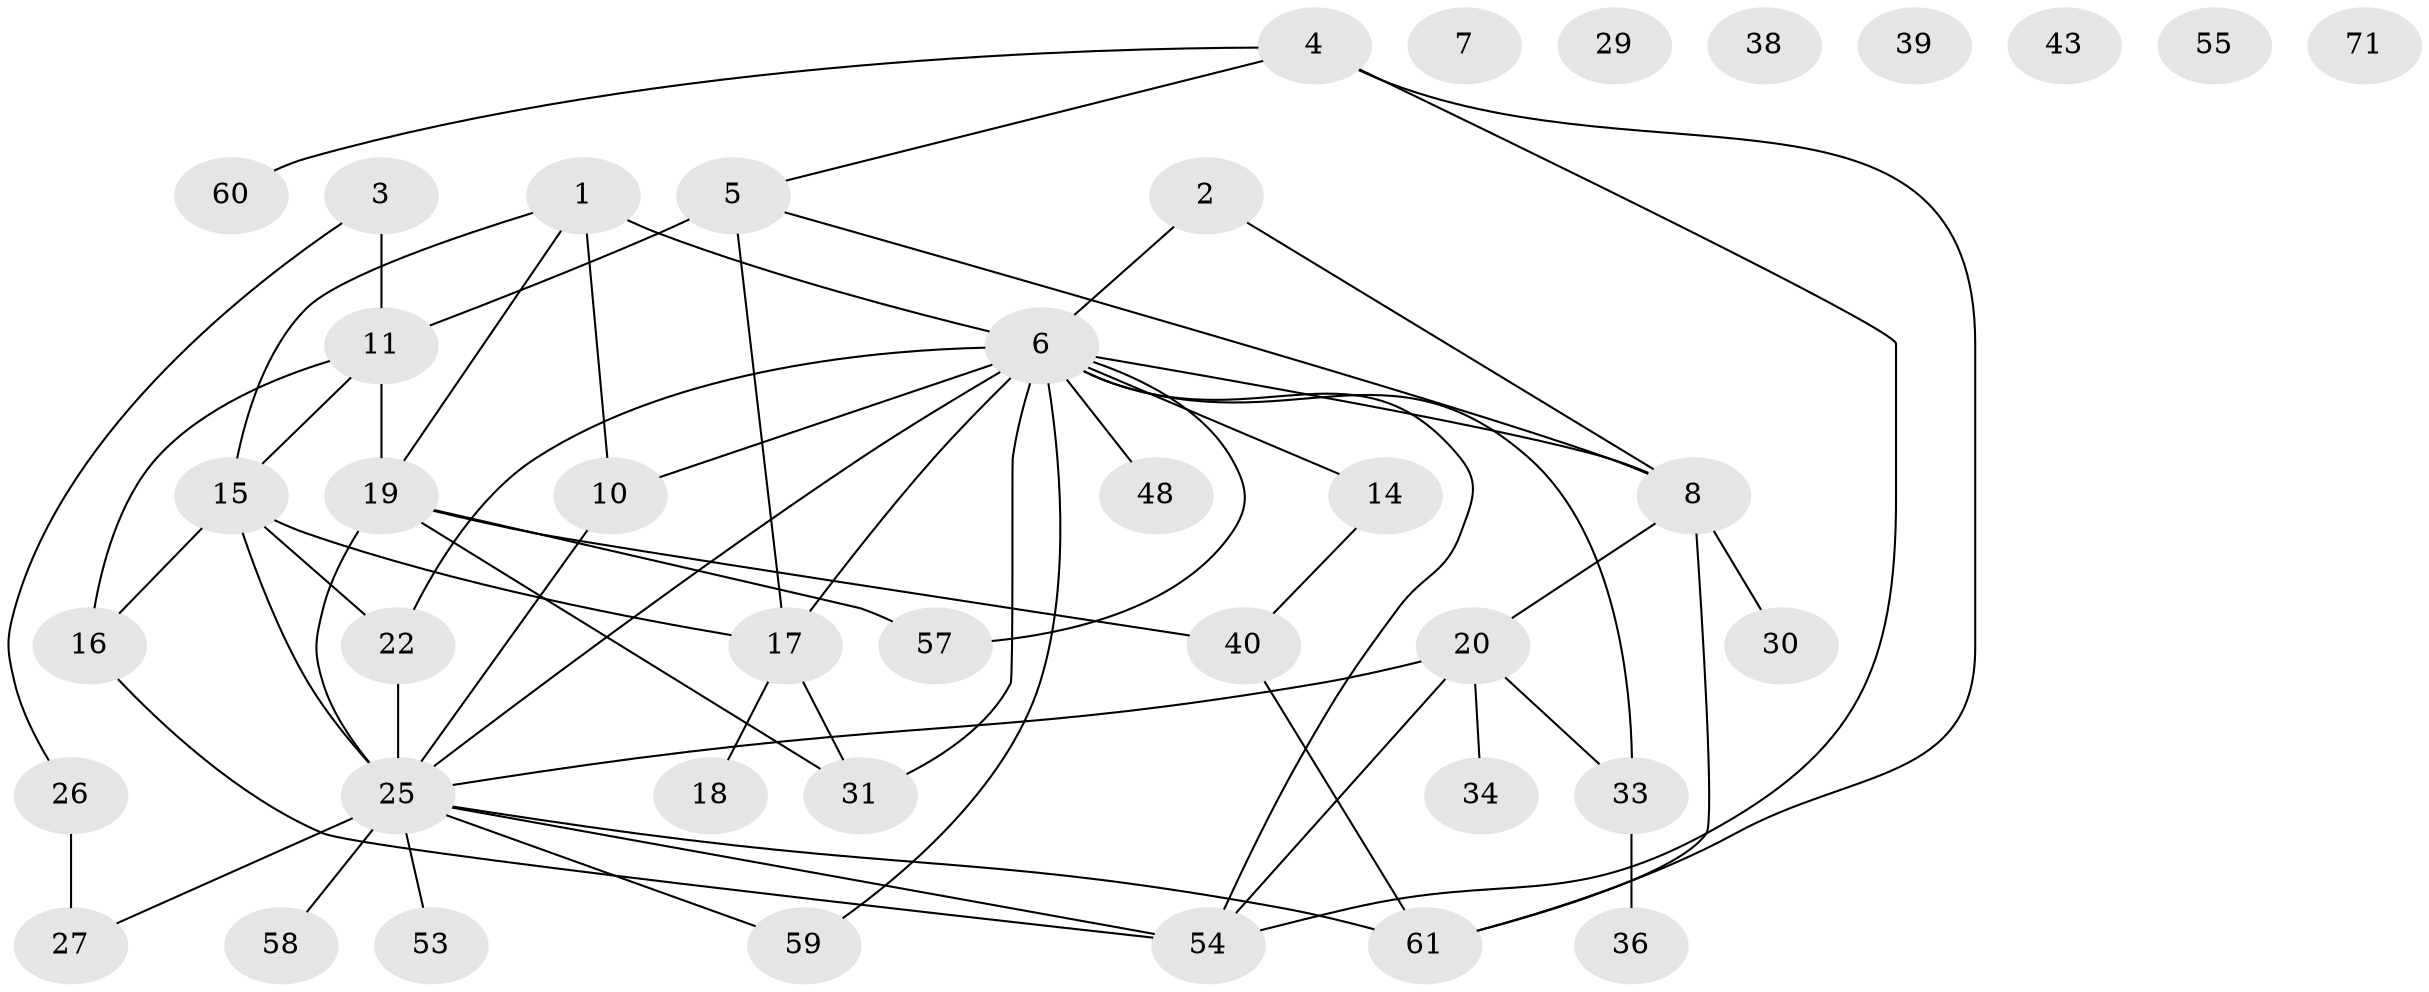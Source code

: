 // original degree distribution, {6: 0.04819277108433735, 2: 0.2891566265060241, 4: 0.1686746987951807, 0: 0.07228915662650602, 3: 0.1686746987951807, 10: 0.012048192771084338, 1: 0.18072289156626506, 5: 0.03614457831325301, 7: 0.024096385542168676}
// Generated by graph-tools (version 1.1) at 2025/13/03/09/25 04:13:10]
// undirected, 41 vertices, 60 edges
graph export_dot {
graph [start="1"]
  node [color=gray90,style=filled];
  1 [super="+23"];
  2;
  3 [super="+21"];
  4;
  5 [super="+50+35"];
  6 [super="+52+12+68+9+13"];
  7;
  8 [super="+44"];
  10;
  11 [super="+72"];
  14;
  15 [super="+67+51"];
  16;
  17 [super="+32"];
  18;
  19 [super="+62"];
  20 [super="+28+24"];
  22 [super="+45+41"];
  25 [super="+79+83+63"];
  26 [super="+37+69"];
  27 [super="+42"];
  29;
  30;
  31 [super="+65"];
  33;
  34;
  36;
  38;
  39;
  40 [super="+49+46"];
  43;
  48;
  53;
  54 [super="+56"];
  55 [super="+70"];
  57;
  58;
  59;
  60;
  61 [super="+64"];
  71;
  1 -- 10;
  1 -- 19;
  1 -- 15;
  1 -- 6 [weight=2];
  2 -- 6;
  2 -- 8;
  3 -- 26;
  3 -- 11;
  4 -- 60;
  4 -- 54;
  4 -- 61;
  4 -- 5;
  5 -- 17;
  5 -- 11 [weight=2];
  5 -- 8;
  6 -- 14;
  6 -- 17 [weight=2];
  6 -- 54;
  6 -- 48;
  6 -- 57;
  6 -- 59;
  6 -- 31;
  6 -- 22;
  6 -- 8 [weight=2];
  6 -- 33;
  6 -- 25;
  6 -- 10;
  8 -- 20;
  8 -- 61;
  8 -- 30;
  10 -- 25;
  11 -- 16;
  11 -- 15;
  11 -- 19;
  14 -- 40;
  15 -- 16;
  15 -- 17;
  15 -- 25;
  15 -- 22;
  16 -- 54;
  17 -- 18;
  17 -- 31;
  19 -- 31;
  19 -- 40;
  19 -- 25;
  19 -- 57;
  20 -- 25;
  20 -- 54;
  20 -- 33;
  20 -- 34;
  22 -- 25 [weight=4];
  25 -- 58;
  25 -- 53;
  25 -- 54;
  25 -- 59;
  25 -- 27;
  25 -- 61;
  26 -- 27 [weight=2];
  33 -- 36;
  40 -- 61;
}
